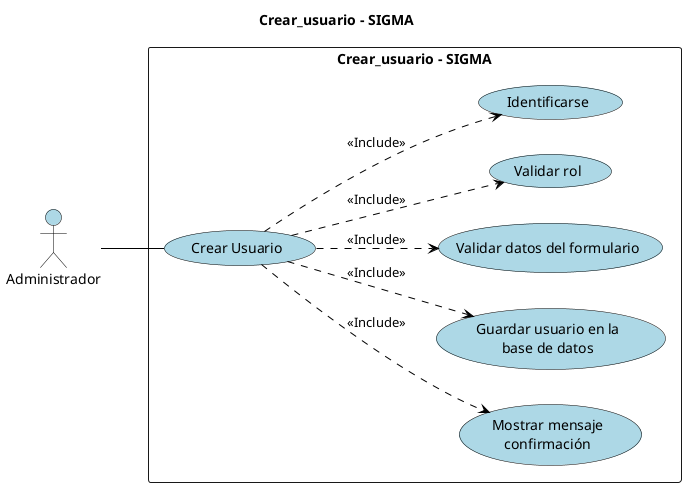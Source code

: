 @startuml CrearUsuaio
title Crear_usuario - SIGMA
left to right direction
skinparam backgroundColor White
skinparam usecase {
    BackgroundColor #ADD8E6
    BorderColor Black
    ArrowColor Black
}

actor Administrador

skinparam actor {
    BackgroundColor #ADD8E6
    BorderColor Black
    FontColor Black
}

rectangle "Crear_usuario - SIGMA" {
    usecase "Crear Usuario" as CU
    usecase "Mostrar mensaje\nconfirmación" as MC
    usecase "Guardar usuario en la\nbase de datos" as GU
    usecase "Validar datos del formulario" as VF
    usecase "Validar rol" as VR
    usecase "Identificarse" as ID
    
}

Administrador -- CU

CU ..> (ID) : <<Include>>
CU ..> (VR) : <<Include>>
CU ..> (VF) : <<Include>>
CU ..> (GU) : <<Include>>
CU ..> (MC) : <<Include>>
@enduml
